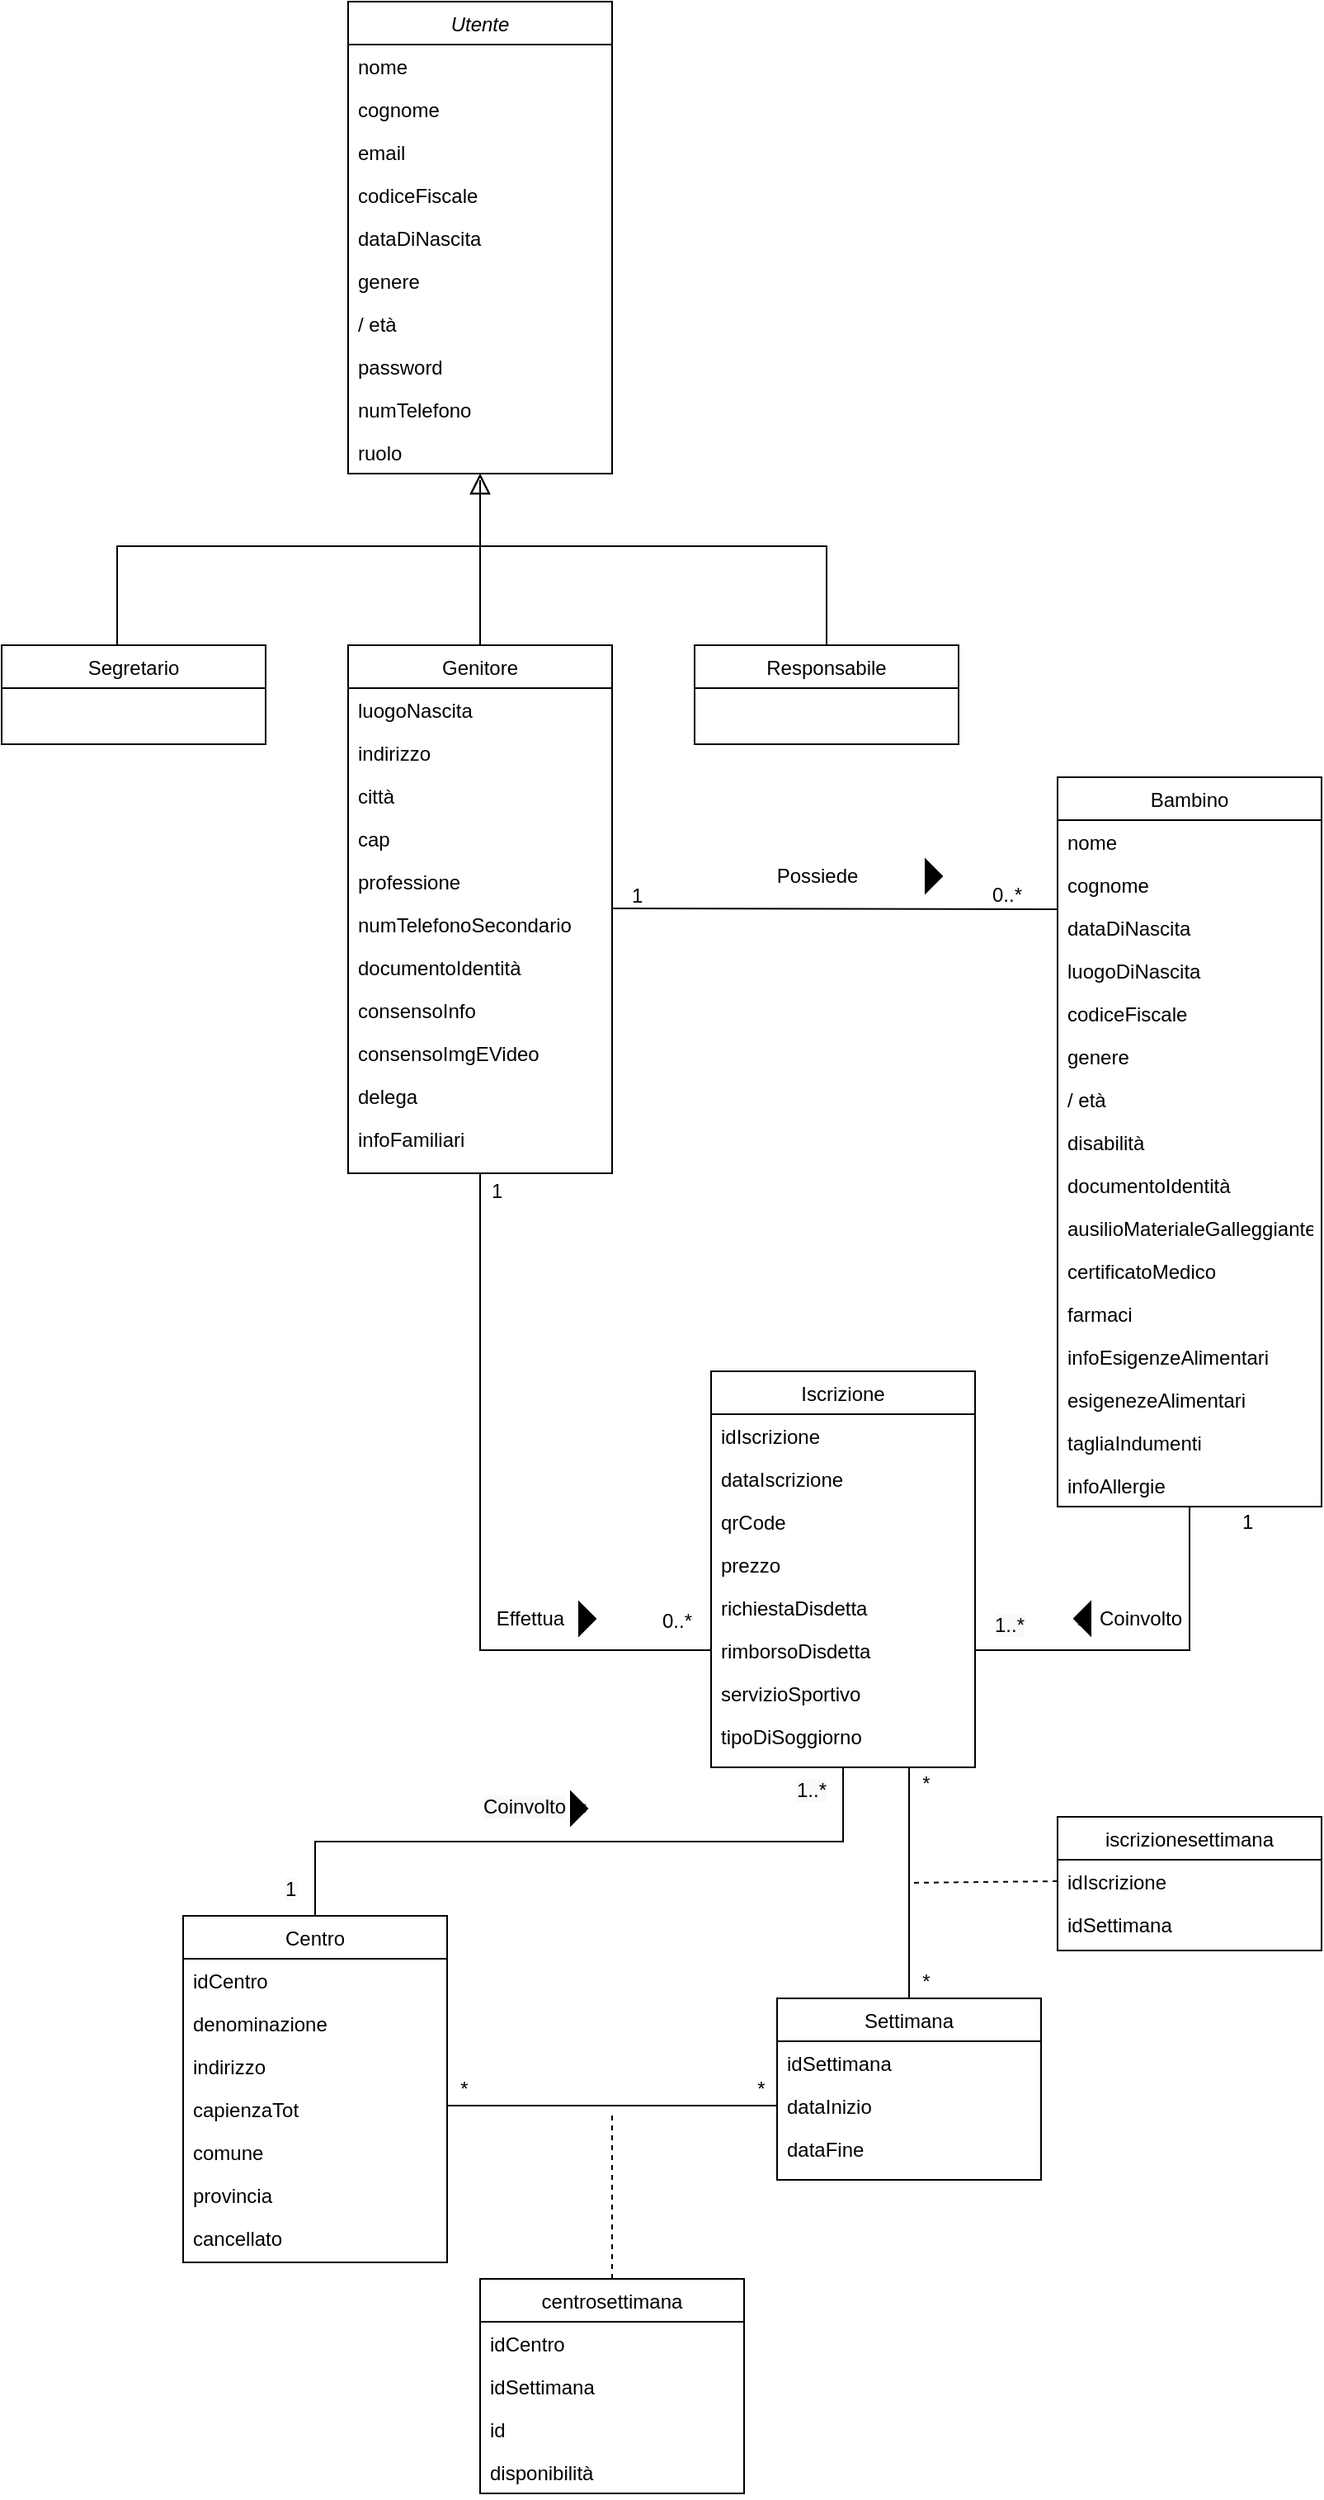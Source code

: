 <mxfile version="20.0.1" type="device"><diagram id="C5RBs43oDa-KdzZeNtuy" name="Page-1"><mxGraphModel dx="1773" dy="1687" grid="1" gridSize="10" guides="1" tooltips="1" connect="1" arrows="1" fold="1" page="1" pageScale="1" pageWidth="827" pageHeight="1169" math="0" shadow="0"><root><mxCell id="WIyWlLk6GJQsqaUBKTNV-0"/><mxCell id="WIyWlLk6GJQsqaUBKTNV-1" parent="WIyWlLk6GJQsqaUBKTNV-0"/><mxCell id="zkfFHV4jXpPFQw0GAbJ--0" value="Utente" style="swimlane;fontStyle=2;align=center;verticalAlign=top;childLayout=stackLayout;horizontal=1;startSize=26;horizontalStack=0;resizeParent=1;resizeLast=0;collapsible=1;marginBottom=0;rounded=0;shadow=0;strokeWidth=1;" parent="WIyWlLk6GJQsqaUBKTNV-1" vertex="1"><mxGeometry x="-600" y="-1160" width="160" height="286" as="geometry"><mxRectangle x="230" y="140" width="160" height="26" as="alternateBounds"/></mxGeometry></mxCell><mxCell id="zkfFHV4jXpPFQw0GAbJ--1" value="nome" style="text;align=left;verticalAlign=top;spacingLeft=4;spacingRight=4;overflow=hidden;rotatable=0;points=[[0,0.5],[1,0.5]];portConstraint=eastwest;" parent="zkfFHV4jXpPFQw0GAbJ--0" vertex="1"><mxGeometry y="26" width="160" height="26" as="geometry"/></mxCell><mxCell id="zkfFHV4jXpPFQw0GAbJ--2" value="cognome" style="text;align=left;verticalAlign=top;spacingLeft=4;spacingRight=4;overflow=hidden;rotatable=0;points=[[0,0.5],[1,0.5]];portConstraint=eastwest;rounded=0;shadow=0;html=0;" parent="zkfFHV4jXpPFQw0GAbJ--0" vertex="1"><mxGeometry y="52" width="160" height="26" as="geometry"/></mxCell><mxCell id="zkfFHV4jXpPFQw0GAbJ--3" value="email" style="text;align=left;verticalAlign=top;spacingLeft=4;spacingRight=4;overflow=hidden;rotatable=0;points=[[0,0.5],[1,0.5]];portConstraint=eastwest;rounded=0;shadow=0;html=0;" parent="zkfFHV4jXpPFQw0GAbJ--0" vertex="1"><mxGeometry y="78" width="160" height="26" as="geometry"/></mxCell><mxCell id="h6ax_-dcWRVt44rtGStO-0" value="codiceFiscale" style="text;align=left;verticalAlign=top;spacingLeft=4;spacingRight=4;overflow=hidden;rotatable=0;points=[[0,0.5],[1,0.5]];portConstraint=eastwest;rounded=0;shadow=0;html=0;" parent="zkfFHV4jXpPFQw0GAbJ--0" vertex="1"><mxGeometry y="104" width="160" height="26" as="geometry"/></mxCell><mxCell id="h6ax_-dcWRVt44rtGStO-1" value="dataDiNascita" style="text;align=left;verticalAlign=top;spacingLeft=4;spacingRight=4;overflow=hidden;rotatable=0;points=[[0,0.5],[1,0.5]];portConstraint=eastwest;rounded=0;shadow=0;html=0;" parent="zkfFHV4jXpPFQw0GAbJ--0" vertex="1"><mxGeometry y="130" width="160" height="26" as="geometry"/></mxCell><mxCell id="h6ax_-dcWRVt44rtGStO-2" value="genere" style="text;align=left;verticalAlign=top;spacingLeft=4;spacingRight=4;overflow=hidden;rotatable=0;points=[[0,0.5],[1,0.5]];portConstraint=eastwest;rounded=0;shadow=0;html=0;" parent="zkfFHV4jXpPFQw0GAbJ--0" vertex="1"><mxGeometry y="156" width="160" height="26" as="geometry"/></mxCell><mxCell id="h6ax_-dcWRVt44rtGStO-3" value="/ età" style="text;align=left;verticalAlign=top;spacingLeft=4;spacingRight=4;overflow=hidden;rotatable=0;points=[[0,0.5],[1,0.5]];portConstraint=eastwest;rounded=0;shadow=0;html=0;" parent="zkfFHV4jXpPFQw0GAbJ--0" vertex="1"><mxGeometry y="182" width="160" height="26" as="geometry"/></mxCell><mxCell id="h6ax_-dcWRVt44rtGStO-4" value="password" style="text;align=left;verticalAlign=top;spacingLeft=4;spacingRight=4;overflow=hidden;rotatable=0;points=[[0,0.5],[1,0.5]];portConstraint=eastwest;rounded=0;shadow=0;html=0;" parent="zkfFHV4jXpPFQw0GAbJ--0" vertex="1"><mxGeometry y="208" width="160" height="26" as="geometry"/></mxCell><mxCell id="h6ax_-dcWRVt44rtGStO-5" value="numTelefono" style="text;align=left;verticalAlign=top;spacingLeft=4;spacingRight=4;overflow=hidden;rotatable=0;points=[[0,0.5],[1,0.5]];portConstraint=eastwest;rounded=0;shadow=0;html=0;" parent="zkfFHV4jXpPFQw0GAbJ--0" vertex="1"><mxGeometry y="234" width="160" height="26" as="geometry"/></mxCell><mxCell id="wkZEuVA-yurzL7pU9Yrn-0" value="ruolo" style="text;align=left;verticalAlign=top;spacingLeft=4;spacingRight=4;overflow=hidden;rotatable=0;points=[[0,0.5],[1,0.5]];portConstraint=eastwest;rounded=0;shadow=0;html=0;" vertex="1" parent="zkfFHV4jXpPFQw0GAbJ--0"><mxGeometry y="260" width="160" height="26" as="geometry"/></mxCell><mxCell id="zkfFHV4jXpPFQw0GAbJ--6" value="Genitore" style="swimlane;fontStyle=0;align=center;verticalAlign=top;childLayout=stackLayout;horizontal=1;startSize=26;horizontalStack=0;resizeParent=1;resizeLast=0;collapsible=1;marginBottom=0;rounded=0;shadow=0;strokeWidth=1;" parent="WIyWlLk6GJQsqaUBKTNV-1" vertex="1"><mxGeometry x="-600" y="-770" width="160" height="320" as="geometry"><mxRectangle x="130" y="380" width="160" height="26" as="alternateBounds"/></mxGeometry></mxCell><mxCell id="zkfFHV4jXpPFQw0GAbJ--7" value="luogoNascita" style="text;align=left;verticalAlign=top;spacingLeft=4;spacingRight=4;overflow=hidden;rotatable=0;points=[[0,0.5],[1,0.5]];portConstraint=eastwest;" parent="zkfFHV4jXpPFQw0GAbJ--6" vertex="1"><mxGeometry y="26" width="160" height="26" as="geometry"/></mxCell><mxCell id="zkfFHV4jXpPFQw0GAbJ--8" value="indirizzo" style="text;align=left;verticalAlign=top;spacingLeft=4;spacingRight=4;overflow=hidden;rotatable=0;points=[[0,0.5],[1,0.5]];portConstraint=eastwest;rounded=0;shadow=0;html=0;" parent="zkfFHV4jXpPFQw0GAbJ--6" vertex="1"><mxGeometry y="52" width="160" height="26" as="geometry"/></mxCell><mxCell id="h6ax_-dcWRVt44rtGStO-10" value="città" style="text;align=left;verticalAlign=top;spacingLeft=4;spacingRight=4;overflow=hidden;rotatable=0;points=[[0,0.5],[1,0.5]];portConstraint=eastwest;rounded=0;shadow=0;html=0;" parent="zkfFHV4jXpPFQw0GAbJ--6" vertex="1"><mxGeometry y="78" width="160" height="26" as="geometry"/></mxCell><mxCell id="h6ax_-dcWRVt44rtGStO-12" value="cap" style="text;align=left;verticalAlign=top;spacingLeft=4;spacingRight=4;overflow=hidden;rotatable=0;points=[[0,0.5],[1,0.5]];portConstraint=eastwest;rounded=0;shadow=0;html=0;" parent="zkfFHV4jXpPFQw0GAbJ--6" vertex="1"><mxGeometry y="104" width="160" height="26" as="geometry"/></mxCell><mxCell id="h6ax_-dcWRVt44rtGStO-13" value="professione" style="text;align=left;verticalAlign=top;spacingLeft=4;spacingRight=4;overflow=hidden;rotatable=0;points=[[0,0.5],[1,0.5]];portConstraint=eastwest;rounded=0;shadow=0;html=0;" parent="zkfFHV4jXpPFQw0GAbJ--6" vertex="1"><mxGeometry y="130" width="160" height="26" as="geometry"/></mxCell><mxCell id="h6ax_-dcWRVt44rtGStO-14" value="numTelefonoSecondario" style="text;align=left;verticalAlign=top;spacingLeft=4;spacingRight=4;overflow=hidden;rotatable=0;points=[[0,0.5],[1,0.5]];portConstraint=eastwest;rounded=0;shadow=0;html=0;" parent="zkfFHV4jXpPFQw0GAbJ--6" vertex="1"><mxGeometry y="156" width="160" height="26" as="geometry"/></mxCell><mxCell id="h6ax_-dcWRVt44rtGStO-15" value="documentoIdentità" style="text;align=left;verticalAlign=top;spacingLeft=4;spacingRight=4;overflow=hidden;rotatable=0;points=[[0,0.5],[1,0.5]];portConstraint=eastwest;rounded=0;shadow=0;html=0;" parent="zkfFHV4jXpPFQw0GAbJ--6" vertex="1"><mxGeometry y="182" width="160" height="26" as="geometry"/></mxCell><mxCell id="h6ax_-dcWRVt44rtGStO-16" value="consensoInfo" style="text;align=left;verticalAlign=top;spacingLeft=4;spacingRight=4;overflow=hidden;rotatable=0;points=[[0,0.5],[1,0.5]];portConstraint=eastwest;rounded=0;shadow=0;html=0;" parent="zkfFHV4jXpPFQw0GAbJ--6" vertex="1"><mxGeometry y="208" width="160" height="26" as="geometry"/></mxCell><mxCell id="h6ax_-dcWRVt44rtGStO-17" value="consensoImgEVideo" style="text;align=left;verticalAlign=top;spacingLeft=4;spacingRight=4;overflow=hidden;rotatable=0;points=[[0,0.5],[1,0.5]];portConstraint=eastwest;rounded=0;shadow=0;html=0;" parent="zkfFHV4jXpPFQw0GAbJ--6" vertex="1"><mxGeometry y="234" width="160" height="26" as="geometry"/></mxCell><mxCell id="h6ax_-dcWRVt44rtGStO-18" value="delega&#10;" style="text;align=left;verticalAlign=top;spacingLeft=4;spacingRight=4;overflow=hidden;rotatable=0;points=[[0,0.5],[1,0.5]];portConstraint=eastwest;rounded=0;shadow=0;html=0;" parent="zkfFHV4jXpPFQw0GAbJ--6" vertex="1"><mxGeometry y="260" width="160" height="26" as="geometry"/></mxCell><mxCell id="h6ax_-dcWRVt44rtGStO-19" value="infoFamiliari" style="text;align=left;verticalAlign=top;spacingLeft=4;spacingRight=4;overflow=hidden;rotatable=0;points=[[0,0.5],[1,0.5]];portConstraint=eastwest;rounded=0;shadow=0;html=0;" parent="zkfFHV4jXpPFQw0GAbJ--6" vertex="1"><mxGeometry y="286" width="160" height="26" as="geometry"/></mxCell><mxCell id="zkfFHV4jXpPFQw0GAbJ--12" value="" style="endArrow=block;endSize=10;endFill=0;shadow=0;strokeWidth=1;rounded=0;edgeStyle=elbowEdgeStyle;elbow=vertical;" parent="WIyWlLk6GJQsqaUBKTNV-1" source="zkfFHV4jXpPFQw0GAbJ--6" target="zkfFHV4jXpPFQw0GAbJ--0" edge="1"><mxGeometry width="160" relative="1" as="geometry"><mxPoint x="-520" y="-927" as="sourcePoint"/><mxPoint x="-520" y="-927" as="targetPoint"/></mxGeometry></mxCell><mxCell id="zkfFHV4jXpPFQw0GAbJ--13" value="Responsabile" style="swimlane;fontStyle=0;align=center;verticalAlign=top;childLayout=stackLayout;horizontal=1;startSize=26;horizontalStack=0;resizeParent=1;resizeLast=0;collapsible=1;marginBottom=0;rounded=0;shadow=0;strokeWidth=1;" parent="WIyWlLk6GJQsqaUBKTNV-1" vertex="1"><mxGeometry x="-390" y="-770" width="160" height="60" as="geometry"><mxRectangle x="340" y="380" width="170" height="26" as="alternateBounds"/></mxGeometry></mxCell><mxCell id="zkfFHV4jXpPFQw0GAbJ--16" value="" style="endArrow=block;endSize=10;endFill=0;shadow=0;strokeWidth=1;rounded=0;edgeStyle=elbowEdgeStyle;elbow=vertical;" parent="WIyWlLk6GJQsqaUBKTNV-1" source="zkfFHV4jXpPFQw0GAbJ--13" target="zkfFHV4jXpPFQw0GAbJ--0" edge="1"><mxGeometry width="160" relative="1" as="geometry"><mxPoint x="-510" y="-757" as="sourcePoint"/><mxPoint x="-410" y="-859" as="targetPoint"/><Array as="points"><mxPoint x="-430" y="-830"/></Array></mxGeometry></mxCell><mxCell id="h6ax_-dcWRVt44rtGStO-6" value="Segretario" style="swimlane;fontStyle=0;align=center;verticalAlign=top;childLayout=stackLayout;horizontal=1;startSize=26;horizontalStack=0;resizeParent=1;resizeLast=0;collapsible=1;marginBottom=0;rounded=0;shadow=0;strokeWidth=1;" parent="WIyWlLk6GJQsqaUBKTNV-1" vertex="1"><mxGeometry x="-810" y="-770" width="160" height="60" as="geometry"><mxRectangle x="340" y="380" width="170" height="26" as="alternateBounds"/></mxGeometry></mxCell><mxCell id="h6ax_-dcWRVt44rtGStO-9" value="" style="endArrow=none;endSize=10;endFill=0;shadow=0;strokeWidth=1;rounded=0;edgeStyle=elbowEdgeStyle;elbow=vertical;" parent="WIyWlLk6GJQsqaUBKTNV-1" edge="1"><mxGeometry width="160" relative="1" as="geometry"><mxPoint x="-740" y="-770" as="sourcePoint"/><mxPoint x="-520" y="-870" as="targetPoint"/><Array as="points"><mxPoint x="-620" y="-830"/></Array></mxGeometry></mxCell><mxCell id="h6ax_-dcWRVt44rtGStO-20" value="Bambino" style="swimlane;fontStyle=0;align=center;verticalAlign=top;childLayout=stackLayout;horizontal=1;startSize=26;horizontalStack=0;resizeParent=1;resizeLast=0;collapsible=1;marginBottom=0;rounded=0;shadow=0;strokeWidth=1;" parent="WIyWlLk6GJQsqaUBKTNV-1" vertex="1"><mxGeometry x="-170" y="-690" width="160" height="442" as="geometry"><mxRectangle x="600" y="440" width="160" height="26" as="alternateBounds"/></mxGeometry></mxCell><mxCell id="h6ax_-dcWRVt44rtGStO-21" value="nome" style="text;align=left;verticalAlign=top;spacingLeft=4;spacingRight=4;overflow=hidden;rotatable=0;points=[[0,0.5],[1,0.5]];portConstraint=eastwest;" parent="h6ax_-dcWRVt44rtGStO-20" vertex="1"><mxGeometry y="26" width="160" height="26" as="geometry"/></mxCell><mxCell id="h6ax_-dcWRVt44rtGStO-22" value="cognome" style="text;align=left;verticalAlign=top;spacingLeft=4;spacingRight=4;overflow=hidden;rotatable=0;points=[[0,0.5],[1,0.5]];portConstraint=eastwest;rounded=0;shadow=0;html=0;" parent="h6ax_-dcWRVt44rtGStO-20" vertex="1"><mxGeometry y="52" width="160" height="26" as="geometry"/></mxCell><mxCell id="h6ax_-dcWRVt44rtGStO-23" value="dataDiNascita" style="text;align=left;verticalAlign=top;spacingLeft=4;spacingRight=4;overflow=hidden;rotatable=0;points=[[0,0.5],[1,0.5]];portConstraint=eastwest;rounded=0;shadow=0;html=0;" parent="h6ax_-dcWRVt44rtGStO-20" vertex="1"><mxGeometry y="78" width="160" height="26" as="geometry"/></mxCell><mxCell id="h6ax_-dcWRVt44rtGStO-24" value="luogoDiNascita" style="text;align=left;verticalAlign=top;spacingLeft=4;spacingRight=4;overflow=hidden;rotatable=0;points=[[0,0.5],[1,0.5]];portConstraint=eastwest;rounded=0;shadow=0;html=0;" parent="h6ax_-dcWRVt44rtGStO-20" vertex="1"><mxGeometry y="104" width="160" height="26" as="geometry"/></mxCell><mxCell id="h6ax_-dcWRVt44rtGStO-25" value="codiceFiscale" style="text;align=left;verticalAlign=top;spacingLeft=4;spacingRight=4;overflow=hidden;rotatable=0;points=[[0,0.5],[1,0.5]];portConstraint=eastwest;rounded=0;shadow=0;html=0;" parent="h6ax_-dcWRVt44rtGStO-20" vertex="1"><mxGeometry y="130" width="160" height="26" as="geometry"/></mxCell><mxCell id="h6ax_-dcWRVt44rtGStO-26" value="genere" style="text;align=left;verticalAlign=top;spacingLeft=4;spacingRight=4;overflow=hidden;rotatable=0;points=[[0,0.5],[1,0.5]];portConstraint=eastwest;rounded=0;shadow=0;html=0;" parent="h6ax_-dcWRVt44rtGStO-20" vertex="1"><mxGeometry y="156" width="160" height="26" as="geometry"/></mxCell><mxCell id="h6ax_-dcWRVt44rtGStO-27" value="/ età" style="text;align=left;verticalAlign=top;spacingLeft=4;spacingRight=4;overflow=hidden;rotatable=0;points=[[0,0.5],[1,0.5]];portConstraint=eastwest;rounded=0;shadow=0;html=0;" parent="h6ax_-dcWRVt44rtGStO-20" vertex="1"><mxGeometry y="182" width="160" height="26" as="geometry"/></mxCell><mxCell id="h6ax_-dcWRVt44rtGStO-28" value="disabilità" style="text;align=left;verticalAlign=top;spacingLeft=4;spacingRight=4;overflow=hidden;rotatable=0;points=[[0,0.5],[1,0.5]];portConstraint=eastwest;rounded=0;shadow=0;html=0;" parent="h6ax_-dcWRVt44rtGStO-20" vertex="1"><mxGeometry y="208" width="160" height="26" as="geometry"/></mxCell><mxCell id="h6ax_-dcWRVt44rtGStO-29" value="documentoIdentità" style="text;align=left;verticalAlign=top;spacingLeft=4;spacingRight=4;overflow=hidden;rotatable=0;points=[[0,0.5],[1,0.5]];portConstraint=eastwest;rounded=0;shadow=0;html=0;" parent="h6ax_-dcWRVt44rtGStO-20" vertex="1"><mxGeometry y="234" width="160" height="26" as="geometry"/></mxCell><mxCell id="h6ax_-dcWRVt44rtGStO-30" value="ausilioMaterialeGalleggiante" style="text;align=left;verticalAlign=top;spacingLeft=4;spacingRight=4;overflow=hidden;rotatable=0;points=[[0,0.5],[1,0.5]];portConstraint=eastwest;rounded=0;shadow=0;html=0;" parent="h6ax_-dcWRVt44rtGStO-20" vertex="1"><mxGeometry y="260" width="160" height="26" as="geometry"/></mxCell><mxCell id="h6ax_-dcWRVt44rtGStO-31" value="certificatoMedico" style="text;align=left;verticalAlign=top;spacingLeft=4;spacingRight=4;overflow=hidden;rotatable=0;points=[[0,0.5],[1,0.5]];portConstraint=eastwest;rounded=0;shadow=0;html=0;" parent="h6ax_-dcWRVt44rtGStO-20" vertex="1"><mxGeometry y="286" width="160" height="26" as="geometry"/></mxCell><mxCell id="h6ax_-dcWRVt44rtGStO-38" value="farmaci" style="text;align=left;verticalAlign=top;spacingLeft=4;spacingRight=4;overflow=hidden;rotatable=0;points=[[0,0.5],[1,0.5]];portConstraint=eastwest;rounded=0;shadow=0;html=0;" parent="h6ax_-dcWRVt44rtGStO-20" vertex="1"><mxGeometry y="312" width="160" height="26" as="geometry"/></mxCell><mxCell id="h6ax_-dcWRVt44rtGStO-40" value="infoEsigenzeAlimentari" style="text;align=left;verticalAlign=top;spacingLeft=4;spacingRight=4;overflow=hidden;rotatable=0;points=[[0,0.5],[1,0.5]];portConstraint=eastwest;rounded=0;shadow=0;html=0;" parent="h6ax_-dcWRVt44rtGStO-20" vertex="1"><mxGeometry y="338" width="160" height="26" as="geometry"/></mxCell><mxCell id="h6ax_-dcWRVt44rtGStO-41" value="esigenezeAlimentari" style="text;align=left;verticalAlign=top;spacingLeft=4;spacingRight=4;overflow=hidden;rotatable=0;points=[[0,0.5],[1,0.5]];portConstraint=eastwest;rounded=0;shadow=0;html=0;" parent="h6ax_-dcWRVt44rtGStO-20" vertex="1"><mxGeometry y="364" width="160" height="26" as="geometry"/></mxCell><mxCell id="h6ax_-dcWRVt44rtGStO-42" value="tagliaIndumenti" style="text;align=left;verticalAlign=top;spacingLeft=4;spacingRight=4;overflow=hidden;rotatable=0;points=[[0,0.5],[1,0.5]];portConstraint=eastwest;rounded=0;shadow=0;html=0;" parent="h6ax_-dcWRVt44rtGStO-20" vertex="1"><mxGeometry y="390" width="160" height="26" as="geometry"/></mxCell><mxCell id="h6ax_-dcWRVt44rtGStO-43" value="infoAllergie" style="text;align=left;verticalAlign=top;spacingLeft=4;spacingRight=4;overflow=hidden;rotatable=0;points=[[0,0.5],[1,0.5]];portConstraint=eastwest;rounded=0;shadow=0;html=0;" parent="h6ax_-dcWRVt44rtGStO-20" vertex="1"><mxGeometry y="416" width="160" height="26" as="geometry"/></mxCell><mxCell id="h6ax_-dcWRVt44rtGStO-32" value="" style="endArrow=none;shadow=0;strokeWidth=1;rounded=0;endFill=0;elbow=vertical;" parent="WIyWlLk6GJQsqaUBKTNV-1" edge="1"><mxGeometry x="0.5" y="41" relative="1" as="geometry"><mxPoint x="-440" y="-610.5" as="sourcePoint"/><mxPoint x="-170" y="-610" as="targetPoint"/><mxPoint x="-40" y="32" as="offset"/></mxGeometry></mxCell><mxCell id="h6ax_-dcWRVt44rtGStO-33" value="1" style="resizable=0;align=left;verticalAlign=bottom;labelBackgroundColor=none;fontSize=12;" parent="h6ax_-dcWRVt44rtGStO-32" connectable="0" vertex="1"><mxGeometry x="-1" relative="1" as="geometry"><mxPoint x="10" y="1" as="offset"/></mxGeometry></mxCell><mxCell id="h6ax_-dcWRVt44rtGStO-34" value="0..*" style="resizable=0;align=right;verticalAlign=bottom;labelBackgroundColor=none;fontSize=12;" parent="h6ax_-dcWRVt44rtGStO-32" connectable="0" vertex="1"><mxGeometry x="1" relative="1" as="geometry"><mxPoint x="-20" as="offset"/></mxGeometry></mxCell><mxCell id="h6ax_-dcWRVt44rtGStO-35" value="Possiede" style="text;html=1;resizable=0;points=[];;align=center;verticalAlign=middle;labelBackgroundColor=none;rounded=0;shadow=0;strokeWidth=1;fontSize=12;" parent="h6ax_-dcWRVt44rtGStO-32" vertex="1" connectable="0"><mxGeometry x="0.5" y="49" relative="1" as="geometry"><mxPoint x="-79" y="29" as="offset"/></mxGeometry></mxCell><mxCell id="h6ax_-dcWRVt44rtGStO-36" value="" style="triangle;whiteSpace=wrap;html=1;fillColor=#000000;" parent="WIyWlLk6GJQsqaUBKTNV-1" vertex="1"><mxGeometry x="-250" y="-640" width="10" height="20" as="geometry"/></mxCell><mxCell id="h6ax_-dcWRVt44rtGStO-46" value="Iscrizione" style="swimlane;fontStyle=0;align=center;verticalAlign=top;childLayout=stackLayout;horizontal=1;startSize=26;horizontalStack=0;resizeParent=1;resizeLast=0;collapsible=1;marginBottom=0;rounded=0;shadow=0;strokeWidth=1;" parent="WIyWlLk6GJQsqaUBKTNV-1" vertex="1"><mxGeometry x="-380" y="-330" width="160" height="240" as="geometry"><mxRectangle x="130" y="380" width="160" height="26" as="alternateBounds"/></mxGeometry></mxCell><mxCell id="h6ax_-dcWRVt44rtGStO-47" value="idIscrizione" style="text;align=left;verticalAlign=top;spacingLeft=4;spacingRight=4;overflow=hidden;rotatable=0;points=[[0,0.5],[1,0.5]];portConstraint=eastwest;" parent="h6ax_-dcWRVt44rtGStO-46" vertex="1"><mxGeometry y="26" width="160" height="26" as="geometry"/></mxCell><mxCell id="h6ax_-dcWRVt44rtGStO-48" value="dataIscrizione" style="text;align=left;verticalAlign=top;spacingLeft=4;spacingRight=4;overflow=hidden;rotatable=0;points=[[0,0.5],[1,0.5]];portConstraint=eastwest;rounded=0;shadow=0;html=0;" parent="h6ax_-dcWRVt44rtGStO-46" vertex="1"><mxGeometry y="52" width="160" height="26" as="geometry"/></mxCell><mxCell id="h6ax_-dcWRVt44rtGStO-49" value="qrCode" style="text;align=left;verticalAlign=top;spacingLeft=4;spacingRight=4;overflow=hidden;rotatable=0;points=[[0,0.5],[1,0.5]];portConstraint=eastwest;rounded=0;shadow=0;html=0;" parent="h6ax_-dcWRVt44rtGStO-46" vertex="1"><mxGeometry y="78" width="160" height="26" as="geometry"/></mxCell><mxCell id="h6ax_-dcWRVt44rtGStO-50" value="prezzo" style="text;align=left;verticalAlign=top;spacingLeft=4;spacingRight=4;overflow=hidden;rotatable=0;points=[[0,0.5],[1,0.5]];portConstraint=eastwest;rounded=0;shadow=0;html=0;" parent="h6ax_-dcWRVt44rtGStO-46" vertex="1"><mxGeometry y="104" width="160" height="26" as="geometry"/></mxCell><mxCell id="h6ax_-dcWRVt44rtGStO-51" value="richiestaDisdetta" style="text;align=left;verticalAlign=top;spacingLeft=4;spacingRight=4;overflow=hidden;rotatable=0;points=[[0,0.5],[1,0.5]];portConstraint=eastwest;rounded=0;shadow=0;html=0;" parent="h6ax_-dcWRVt44rtGStO-46" vertex="1"><mxGeometry y="130" width="160" height="26" as="geometry"/></mxCell><mxCell id="h6ax_-dcWRVt44rtGStO-52" value="rimborsoDisdetta" style="text;align=left;verticalAlign=top;spacingLeft=4;spacingRight=4;overflow=hidden;rotatable=0;points=[[0,0.5],[1,0.5]];portConstraint=eastwest;rounded=0;shadow=0;html=0;" parent="h6ax_-dcWRVt44rtGStO-46" vertex="1"><mxGeometry y="156" width="160" height="26" as="geometry"/></mxCell><mxCell id="h6ax_-dcWRVt44rtGStO-53" value="servizioSportivo" style="text;align=left;verticalAlign=top;spacingLeft=4;spacingRight=4;overflow=hidden;rotatable=0;points=[[0,0.5],[1,0.5]];portConstraint=eastwest;rounded=0;shadow=0;html=0;" parent="h6ax_-dcWRVt44rtGStO-46" vertex="1"><mxGeometry y="182" width="160" height="26" as="geometry"/></mxCell><mxCell id="h6ax_-dcWRVt44rtGStO-54" value="tipoDiSoggiorno" style="text;align=left;verticalAlign=top;spacingLeft=4;spacingRight=4;overflow=hidden;rotatable=0;points=[[0,0.5],[1,0.5]];portConstraint=eastwest;rounded=0;shadow=0;html=0;" parent="h6ax_-dcWRVt44rtGStO-46" vertex="1"><mxGeometry y="208" width="160" height="26" as="geometry"/></mxCell><mxCell id="h6ax_-dcWRVt44rtGStO-58" value="" style="endArrow=none;html=1;rounded=0;exitX=0.5;exitY=1;exitDx=0;exitDy=0;entryX=0;entryY=0.5;entryDx=0;entryDy=0;edgeStyle=orthogonalEdgeStyle;" parent="WIyWlLk6GJQsqaUBKTNV-1" source="zkfFHV4jXpPFQw0GAbJ--6" target="h6ax_-dcWRVt44rtGStO-52" edge="1"><mxGeometry width="50" height="50" relative="1" as="geometry"><mxPoint x="-390" y="-380" as="sourcePoint"/><mxPoint x="-440" y="-170" as="targetPoint"/></mxGeometry></mxCell><mxCell id="h6ax_-dcWRVt44rtGStO-59" value="1" style="resizable=0;align=left;verticalAlign=bottom;labelBackgroundColor=none;fontSize=12;" parent="WIyWlLk6GJQsqaUBKTNV-1" connectable="0" vertex="1"><mxGeometry x="-420" y="-599.5" as="geometry"><mxPoint x="-95" y="169" as="offset"/></mxGeometry></mxCell><mxCell id="h6ax_-dcWRVt44rtGStO-60" value="0..*" style="resizable=0;align=right;verticalAlign=bottom;labelBackgroundColor=none;fontSize=12;" parent="WIyWlLk6GJQsqaUBKTNV-1" connectable="0" vertex="1"><mxGeometry x="-390.0" y="-170.0" as="geometry"/></mxCell><mxCell id="h6ax_-dcWRVt44rtGStO-61" value="Effettua" style="text;html=1;resizable=0;points=[];;align=center;verticalAlign=middle;labelBackgroundColor=none;rounded=0;shadow=0;strokeWidth=1;fontSize=12;" parent="WIyWlLk6GJQsqaUBKTNV-1" vertex="1" connectable="0"><mxGeometry x="-490.004" y="-180.005" as="geometry"/></mxCell><mxCell id="h6ax_-dcWRVt44rtGStO-62" value="" style="triangle;whiteSpace=wrap;html=1;fillColor=#000000;" parent="WIyWlLk6GJQsqaUBKTNV-1" vertex="1"><mxGeometry x="-460" y="-190" width="10" height="20" as="geometry"/></mxCell><mxCell id="h6ax_-dcWRVt44rtGStO-64" value="" style="endArrow=none;html=1;rounded=0;exitX=0.5;exitY=1;exitDx=0;exitDy=0;exitPerimeter=0;entryX=1;entryY=0.5;entryDx=0;entryDy=0;edgeStyle=orthogonalEdgeStyle;" parent="WIyWlLk6GJQsqaUBKTNV-1" source="h6ax_-dcWRVt44rtGStO-43" target="h6ax_-dcWRVt44rtGStO-52" edge="1"><mxGeometry width="50" height="50" relative="1" as="geometry"><mxPoint x="-140" y="-330" as="sourcePoint"/><mxPoint x="-200" y="-50" as="targetPoint"/></mxGeometry></mxCell><mxCell id="h6ax_-dcWRVt44rtGStO-65" value="Coinvolto" style="text;html=1;resizable=0;points=[];;align=center;verticalAlign=middle;labelBackgroundColor=none;rounded=0;shadow=0;strokeWidth=1;fontSize=12;" parent="WIyWlLk6GJQsqaUBKTNV-1" vertex="1" connectable="0"><mxGeometry x="-120.004" y="-180.125" as="geometry"/></mxCell><mxCell id="h6ax_-dcWRVt44rtGStO-66" value="&lt;span style=&quot;text-align: left;&quot;&gt;1&lt;/span&gt;" style="triangle;whiteSpace=wrap;html=1;fillColor=#000000;direction=west;" parent="WIyWlLk6GJQsqaUBKTNV-1" vertex="1"><mxGeometry x="-160" y="-190.12" width="10" height="20" as="geometry"/></mxCell><mxCell id="h6ax_-dcWRVt44rtGStO-67" value="1" style="resizable=0;align=left;verticalAlign=bottom;labelBackgroundColor=none;fontSize=12;" parent="WIyWlLk6GJQsqaUBKTNV-1" connectable="0" vertex="1"><mxGeometry x="-60" y="-230" as="geometry"/></mxCell><mxCell id="h6ax_-dcWRVt44rtGStO-68" value="&lt;span style=&quot;color: rgb(0, 0, 0); font-family: Helvetica; font-size: 12px; font-style: normal; font-variant-ligatures: normal; font-variant-caps: normal; font-weight: 400; letter-spacing: normal; orphans: 2; text-align: right; text-indent: 0px; text-transform: none; widows: 2; word-spacing: 0px; -webkit-text-stroke-width: 0px; background-color: rgb(248, 249, 250); text-decoration-thickness: initial; text-decoration-style: initial; text-decoration-color: initial; float: none; display: inline !important;&quot;&gt;1..*&lt;/span&gt;" style="text;whiteSpace=wrap;html=1;" parent="WIyWlLk6GJQsqaUBKTNV-1" vertex="1"><mxGeometry x="-210" y="-190.12" width="40" height="30" as="geometry"/></mxCell><mxCell id="h6ax_-dcWRVt44rtGStO-69" value="Centro" style="swimlane;fontStyle=0;align=center;verticalAlign=top;childLayout=stackLayout;horizontal=1;startSize=26;horizontalStack=0;resizeParent=1;resizeLast=0;collapsible=1;marginBottom=0;rounded=0;shadow=0;strokeWidth=1;" parent="WIyWlLk6GJQsqaUBKTNV-1" vertex="1"><mxGeometry x="-700" width="160" height="210" as="geometry"><mxRectangle x="130" y="380" width="160" height="26" as="alternateBounds"/></mxGeometry></mxCell><mxCell id="h6ax_-dcWRVt44rtGStO-70" value="idCentro" style="text;align=left;verticalAlign=top;spacingLeft=4;spacingRight=4;overflow=hidden;rotatable=0;points=[[0,0.5],[1,0.5]];portConstraint=eastwest;" parent="h6ax_-dcWRVt44rtGStO-69" vertex="1"><mxGeometry y="26" width="160" height="26" as="geometry"/></mxCell><mxCell id="h6ax_-dcWRVt44rtGStO-71" value="denominazione" style="text;align=left;verticalAlign=top;spacingLeft=4;spacingRight=4;overflow=hidden;rotatable=0;points=[[0,0.5],[1,0.5]];portConstraint=eastwest;rounded=0;shadow=0;html=0;" parent="h6ax_-dcWRVt44rtGStO-69" vertex="1"><mxGeometry y="52" width="160" height="26" as="geometry"/></mxCell><mxCell id="h6ax_-dcWRVt44rtGStO-72" value="indirizzo" style="text;align=left;verticalAlign=top;spacingLeft=4;spacingRight=4;overflow=hidden;rotatable=0;points=[[0,0.5],[1,0.5]];portConstraint=eastwest;rounded=0;shadow=0;html=0;" parent="h6ax_-dcWRVt44rtGStO-69" vertex="1"><mxGeometry y="78" width="160" height="26" as="geometry"/></mxCell><mxCell id="h6ax_-dcWRVt44rtGStO-73" value="capienzaTot" style="text;align=left;verticalAlign=top;spacingLeft=4;spacingRight=4;overflow=hidden;rotatable=0;points=[[0,0.5],[1,0.5]];portConstraint=eastwest;rounded=0;shadow=0;html=0;" parent="h6ax_-dcWRVt44rtGStO-69" vertex="1"><mxGeometry y="104" width="160" height="26" as="geometry"/></mxCell><mxCell id="h6ax_-dcWRVt44rtGStO-74" value="comune" style="text;align=left;verticalAlign=top;spacingLeft=4;spacingRight=4;overflow=hidden;rotatable=0;points=[[0,0.5],[1,0.5]];portConstraint=eastwest;rounded=0;shadow=0;html=0;" parent="h6ax_-dcWRVt44rtGStO-69" vertex="1"><mxGeometry y="130" width="160" height="26" as="geometry"/></mxCell><mxCell id="h6ax_-dcWRVt44rtGStO-75" value="provincia" style="text;align=left;verticalAlign=top;spacingLeft=4;spacingRight=4;overflow=hidden;rotatable=0;points=[[0,0.5],[1,0.5]];portConstraint=eastwest;rounded=0;shadow=0;html=0;" parent="h6ax_-dcWRVt44rtGStO-69" vertex="1"><mxGeometry y="156" width="160" height="26" as="geometry"/></mxCell><mxCell id="h6ax_-dcWRVt44rtGStO-76" value="cancellato" style="text;align=left;verticalAlign=top;spacingLeft=4;spacingRight=4;overflow=hidden;rotatable=0;points=[[0,0.5],[1,0.5]];portConstraint=eastwest;rounded=0;shadow=0;html=0;" parent="h6ax_-dcWRVt44rtGStO-69" vertex="1"><mxGeometry y="182" width="160" height="26" as="geometry"/></mxCell><mxCell id="h6ax_-dcWRVt44rtGStO-78" value="Settimana" style="swimlane;fontStyle=0;align=center;verticalAlign=top;childLayout=stackLayout;horizontal=1;startSize=26;horizontalStack=0;resizeParent=1;resizeLast=0;collapsible=1;marginBottom=0;rounded=0;shadow=0;strokeWidth=1;" parent="WIyWlLk6GJQsqaUBKTNV-1" vertex="1"><mxGeometry x="-340" y="50" width="160" height="110" as="geometry"><mxRectangle x="130" y="380" width="160" height="26" as="alternateBounds"/></mxGeometry></mxCell><mxCell id="h6ax_-dcWRVt44rtGStO-79" value="idSettimana" style="text;align=left;verticalAlign=top;spacingLeft=4;spacingRight=4;overflow=hidden;rotatable=0;points=[[0,0.5],[1,0.5]];portConstraint=eastwest;" parent="h6ax_-dcWRVt44rtGStO-78" vertex="1"><mxGeometry y="26" width="160" height="26" as="geometry"/></mxCell><mxCell id="h6ax_-dcWRVt44rtGStO-80" value="dataInizio" style="text;align=left;verticalAlign=top;spacingLeft=4;spacingRight=4;overflow=hidden;rotatable=0;points=[[0,0.5],[1,0.5]];portConstraint=eastwest;rounded=0;shadow=0;html=0;" parent="h6ax_-dcWRVt44rtGStO-78" vertex="1"><mxGeometry y="52" width="160" height="26" as="geometry"/></mxCell><mxCell id="h6ax_-dcWRVt44rtGStO-81" value="dataFine" style="text;align=left;verticalAlign=top;spacingLeft=4;spacingRight=4;overflow=hidden;rotatable=0;points=[[0,0.5],[1,0.5]];portConstraint=eastwest;rounded=0;shadow=0;html=0;" parent="h6ax_-dcWRVt44rtGStO-78" vertex="1"><mxGeometry y="78" width="160" height="26" as="geometry"/></mxCell><mxCell id="h6ax_-dcWRVt44rtGStO-86" value="" style="endArrow=none;html=1;rounded=0;entryX=0.75;entryY=1;entryDx=0;entryDy=0;edgeStyle=orthogonalEdgeStyle;exitX=0.5;exitY=0;exitDx=0;exitDy=0;" parent="WIyWlLk6GJQsqaUBKTNV-1" source="h6ax_-dcWRVt44rtGStO-78" target="h6ax_-dcWRVt44rtGStO-46" edge="1"><mxGeometry width="50" height="50" relative="1" as="geometry"><mxPoint x="-90" y="-40" as="sourcePoint"/><mxPoint x="-170" y="90" as="targetPoint"/><Array as="points"><mxPoint x="-260" y="10"/><mxPoint x="-260" y="10"/></Array></mxGeometry></mxCell><mxCell id="h6ax_-dcWRVt44rtGStO-87" value="" style="endArrow=none;dashed=1;html=1;rounded=0;exitX=0;exitY=0.5;exitDx=0;exitDy=0;" parent="WIyWlLk6GJQsqaUBKTNV-1" source="h6ax_-dcWRVt44rtGStO-89" edge="1"><mxGeometry width="50" height="50" relative="1" as="geometry"><mxPoint x="-160" y="-20" as="sourcePoint"/><mxPoint x="-260" y="-20" as="targetPoint"/></mxGeometry></mxCell><mxCell id="h6ax_-dcWRVt44rtGStO-88" value="iscrizionesettimana" style="swimlane;fontStyle=0;align=center;verticalAlign=top;childLayout=stackLayout;horizontal=1;startSize=26;horizontalStack=0;resizeParent=1;resizeLast=0;collapsible=1;marginBottom=0;rounded=0;shadow=0;strokeWidth=1;" parent="WIyWlLk6GJQsqaUBKTNV-1" vertex="1"><mxGeometry x="-170" y="-60" width="160" height="81" as="geometry"><mxRectangle x="130" y="380" width="160" height="26" as="alternateBounds"/></mxGeometry></mxCell><mxCell id="h6ax_-dcWRVt44rtGStO-89" value="idIscrizione" style="text;align=left;verticalAlign=top;spacingLeft=4;spacingRight=4;overflow=hidden;rotatable=0;points=[[0,0.5],[1,0.5]];portConstraint=eastwest;" parent="h6ax_-dcWRVt44rtGStO-88" vertex="1"><mxGeometry y="26" width="160" height="26" as="geometry"/></mxCell><mxCell id="h6ax_-dcWRVt44rtGStO-92" value="idSettimana" style="text;align=left;verticalAlign=top;spacingLeft=4;spacingRight=4;overflow=hidden;rotatable=0;points=[[0,0.5],[1,0.5]];portConstraint=eastwest;" parent="h6ax_-dcWRVt44rtGStO-88" vertex="1"><mxGeometry y="52" width="160" height="26" as="geometry"/></mxCell><mxCell id="h6ax_-dcWRVt44rtGStO-93" value="*" style="text;html=1;align=center;verticalAlign=middle;resizable=0;points=[];autosize=1;strokeColor=none;fillColor=none;" parent="WIyWlLk6GJQsqaUBKTNV-1" vertex="1"><mxGeometry x="-260" y="-90" width="20" height="20" as="geometry"/></mxCell><mxCell id="h6ax_-dcWRVt44rtGStO-94" value="*" style="text;html=1;align=center;verticalAlign=middle;resizable=0;points=[];autosize=1;strokeColor=none;fillColor=none;" parent="WIyWlLk6GJQsqaUBKTNV-1" vertex="1"><mxGeometry x="-260" y="30" width="20" height="20" as="geometry"/></mxCell><mxCell id="h6ax_-dcWRVt44rtGStO-95" value="" style="endArrow=none;html=1;rounded=0;entryX=1;entryY=0.5;entryDx=0;entryDy=0;edgeStyle=orthogonalEdgeStyle;exitX=0;exitY=0.5;exitDx=0;exitDy=0;" parent="WIyWlLk6GJQsqaUBKTNV-1" source="h6ax_-dcWRVt44rtGStO-80" target="h6ax_-dcWRVt44rtGStO-73" edge="1"><mxGeometry width="50" height="50" relative="1" as="geometry"><mxPoint x="-510" y="330" as="sourcePoint"/><mxPoint x="-510" y="190" as="targetPoint"/><Array as="points"><mxPoint x="-540" y="115"/></Array></mxGeometry></mxCell><mxCell id="h6ax_-dcWRVt44rtGStO-96" value="" style="endArrow=none;dashed=1;html=1;rounded=0;" parent="WIyWlLk6GJQsqaUBKTNV-1" edge="1"><mxGeometry width="50" height="50" relative="1" as="geometry"><mxPoint x="-440" y="220" as="sourcePoint"/><mxPoint x="-440" y="120" as="targetPoint"/></mxGeometry></mxCell><mxCell id="h6ax_-dcWRVt44rtGStO-97" value="centrosettimana" style="swimlane;fontStyle=0;align=center;verticalAlign=top;childLayout=stackLayout;horizontal=1;startSize=26;horizontalStack=0;resizeParent=1;resizeLast=0;collapsible=1;marginBottom=0;rounded=0;shadow=0;strokeWidth=1;" parent="WIyWlLk6GJQsqaUBKTNV-1" vertex="1"><mxGeometry x="-520" y="220" width="160" height="130" as="geometry"><mxRectangle x="130" y="380" width="160" height="26" as="alternateBounds"/></mxGeometry></mxCell><mxCell id="h6ax_-dcWRVt44rtGStO-98" value="idCentro" style="text;align=left;verticalAlign=top;spacingLeft=4;spacingRight=4;overflow=hidden;rotatable=0;points=[[0,0.5],[1,0.5]];portConstraint=eastwest;" parent="h6ax_-dcWRVt44rtGStO-97" vertex="1"><mxGeometry y="26" width="160" height="26" as="geometry"/></mxCell><mxCell id="h6ax_-dcWRVt44rtGStO-99" value="idSettimana" style="text;align=left;verticalAlign=top;spacingLeft=4;spacingRight=4;overflow=hidden;rotatable=0;points=[[0,0.5],[1,0.5]];portConstraint=eastwest;" parent="h6ax_-dcWRVt44rtGStO-97" vertex="1"><mxGeometry y="52" width="160" height="26" as="geometry"/></mxCell><mxCell id="h6ax_-dcWRVt44rtGStO-102" value="id" style="text;align=left;verticalAlign=top;spacingLeft=4;spacingRight=4;overflow=hidden;rotatable=0;points=[[0,0.5],[1,0.5]];portConstraint=eastwest;" parent="h6ax_-dcWRVt44rtGStO-97" vertex="1"><mxGeometry y="78" width="160" height="26" as="geometry"/></mxCell><mxCell id="h6ax_-dcWRVt44rtGStO-103" value="disponibilità" style="text;align=left;verticalAlign=top;spacingLeft=4;spacingRight=4;overflow=hidden;rotatable=0;points=[[0,0.5],[1,0.5]];portConstraint=eastwest;" parent="h6ax_-dcWRVt44rtGStO-97" vertex="1"><mxGeometry y="104" width="160" height="26" as="geometry"/></mxCell><mxCell id="h6ax_-dcWRVt44rtGStO-100" value="*" style="text;html=1;align=center;verticalAlign=middle;resizable=0;points=[];autosize=1;strokeColor=none;fillColor=none;" parent="WIyWlLk6GJQsqaUBKTNV-1" vertex="1"><mxGeometry x="-540" y="95" width="20" height="20" as="geometry"/></mxCell><mxCell id="h6ax_-dcWRVt44rtGStO-101" value="*" style="text;html=1;align=center;verticalAlign=middle;resizable=0;points=[];autosize=1;strokeColor=none;fillColor=none;" parent="WIyWlLk6GJQsqaUBKTNV-1" vertex="1"><mxGeometry x="-360" y="95" width="20" height="20" as="geometry"/></mxCell><mxCell id="h6ax_-dcWRVt44rtGStO-104" value="" style="endArrow=none;html=1;rounded=0;exitX=0.5;exitY=0;exitDx=0;exitDy=0;entryX=0.5;entryY=1;entryDx=0;entryDy=0;edgeStyle=orthogonalEdgeStyle;" parent="WIyWlLk6GJQsqaUBKTNV-1" source="h6ax_-dcWRVt44rtGStO-69" target="h6ax_-dcWRVt44rtGStO-46" edge="1"><mxGeometry width="50" height="50" relative="1" as="geometry"><mxPoint x="-570" y="-79" as="sourcePoint"/><mxPoint x="-430" y="210" as="targetPoint"/></mxGeometry></mxCell><mxCell id="h6ax_-dcWRVt44rtGStO-105" value="&lt;meta charset=&quot;utf-8&quot;&gt;&lt;span style=&quot;color: rgb(0, 0, 0); font-family: Helvetica; font-size: 12px; font-style: normal; font-variant-ligatures: normal; font-variant-caps: normal; font-weight: 400; letter-spacing: normal; orphans: 2; text-align: left; text-indent: 0px; text-transform: none; widows: 2; word-spacing: 0px; -webkit-text-stroke-width: 0px; background-color: rgb(248, 249, 250); text-decoration-thickness: initial; text-decoration-style: initial; text-decoration-color: initial; float: none; display: inline !important;&quot;&gt;1&lt;/span&gt;" style="text;whiteSpace=wrap;html=1;" parent="WIyWlLk6GJQsqaUBKTNV-1" vertex="1"><mxGeometry x="-640" y="-30" width="30" height="30" as="geometry"/></mxCell><mxCell id="h6ax_-dcWRVt44rtGStO-107" value="&lt;span style=&quot;text-align: left;&quot;&gt;1&lt;/span&gt;" style="triangle;whiteSpace=wrap;html=1;fillColor=#000000;direction=south;rotation=-90;" parent="WIyWlLk6GJQsqaUBKTNV-1" vertex="1"><mxGeometry x="-470" y="-70" width="20" height="10" as="geometry"/></mxCell><mxCell id="h6ax_-dcWRVt44rtGStO-108" value="&lt;meta charset=&quot;utf-8&quot;&gt;&lt;span style=&quot;color: rgb(0, 0, 0); font-family: Helvetica; font-size: 12px; font-style: normal; font-variant-ligatures: normal; font-variant-caps: normal; font-weight: 400; letter-spacing: normal; orphans: 2; text-align: center; text-indent: 0px; text-transform: none; widows: 2; word-spacing: 0px; -webkit-text-stroke-width: 0px; background-color: rgb(248, 249, 250); text-decoration-thickness: initial; text-decoration-style: initial; text-decoration-color: initial; float: none; display: inline !important;&quot;&gt;Coinvolto&lt;/span&gt;" style="text;whiteSpace=wrap;html=1;" parent="WIyWlLk6GJQsqaUBKTNV-1" vertex="1"><mxGeometry x="-520" y="-80" width="80" height="30" as="geometry"/></mxCell><mxCell id="h6ax_-dcWRVt44rtGStO-109" value="&lt;span style=&quot;color: rgb(0, 0, 0); font-family: Helvetica; font-size: 12px; font-style: normal; font-variant-ligatures: normal; font-variant-caps: normal; font-weight: 400; letter-spacing: normal; orphans: 2; text-align: right; text-indent: 0px; text-transform: none; widows: 2; word-spacing: 0px; -webkit-text-stroke-width: 0px; background-color: rgb(248, 249, 250); text-decoration-thickness: initial; text-decoration-style: initial; text-decoration-color: initial; float: none; display: inline !important;&quot;&gt;1..*&lt;/span&gt;" style="text;whiteSpace=wrap;html=1;" parent="WIyWlLk6GJQsqaUBKTNV-1" vertex="1"><mxGeometry x="-330" y="-90" width="40" height="30" as="geometry"/></mxCell></root></mxGraphModel></diagram></mxfile>